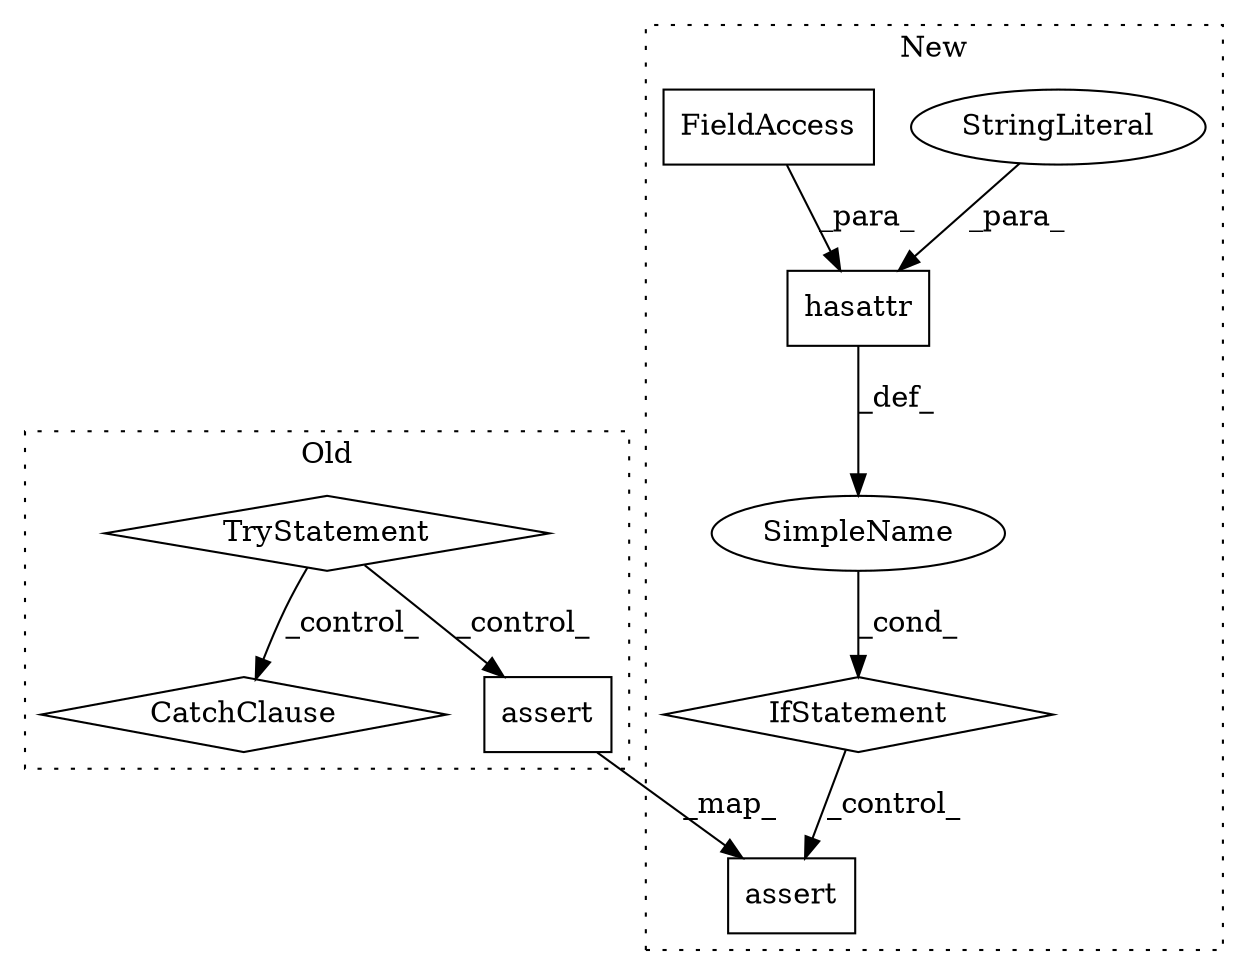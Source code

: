 digraph G {
subgraph cluster0 {
1 [label="TryStatement" a="54" s="35830" l="4" shape="diamond"];
4 [label="CatchClause" a="12" s="37298,37332" l="11,2" shape="diamond"];
8 [label="assert" a="32" s="37220,37288" l="12,1" shape="box"];
label = "Old";
style="dotted";
}
subgraph cluster1 {
2 [label="hasattr" a="32" s="37024,37047" l="8,1" shape="box"];
3 [label="StringLiteral" a="45" s="37035" l="12" shape="ellipse"];
5 [label="IfStatement" a="25" s="37020,37048" l="4,2" shape="diamond"];
6 [label="FieldAccess" a="22" s="37032" l="2" shape="box"];
7 [label="assert" a="32" s="37063,37131" l="12,1" shape="box"];
9 [label="SimpleName" a="42" s="" l="" shape="ellipse"];
label = "New";
style="dotted";
}
1 -> 4 [label="_control_"];
1 -> 8 [label="_control_"];
2 -> 9 [label="_def_"];
3 -> 2 [label="_para_"];
5 -> 7 [label="_control_"];
6 -> 2 [label="_para_"];
8 -> 7 [label="_map_"];
9 -> 5 [label="_cond_"];
}
